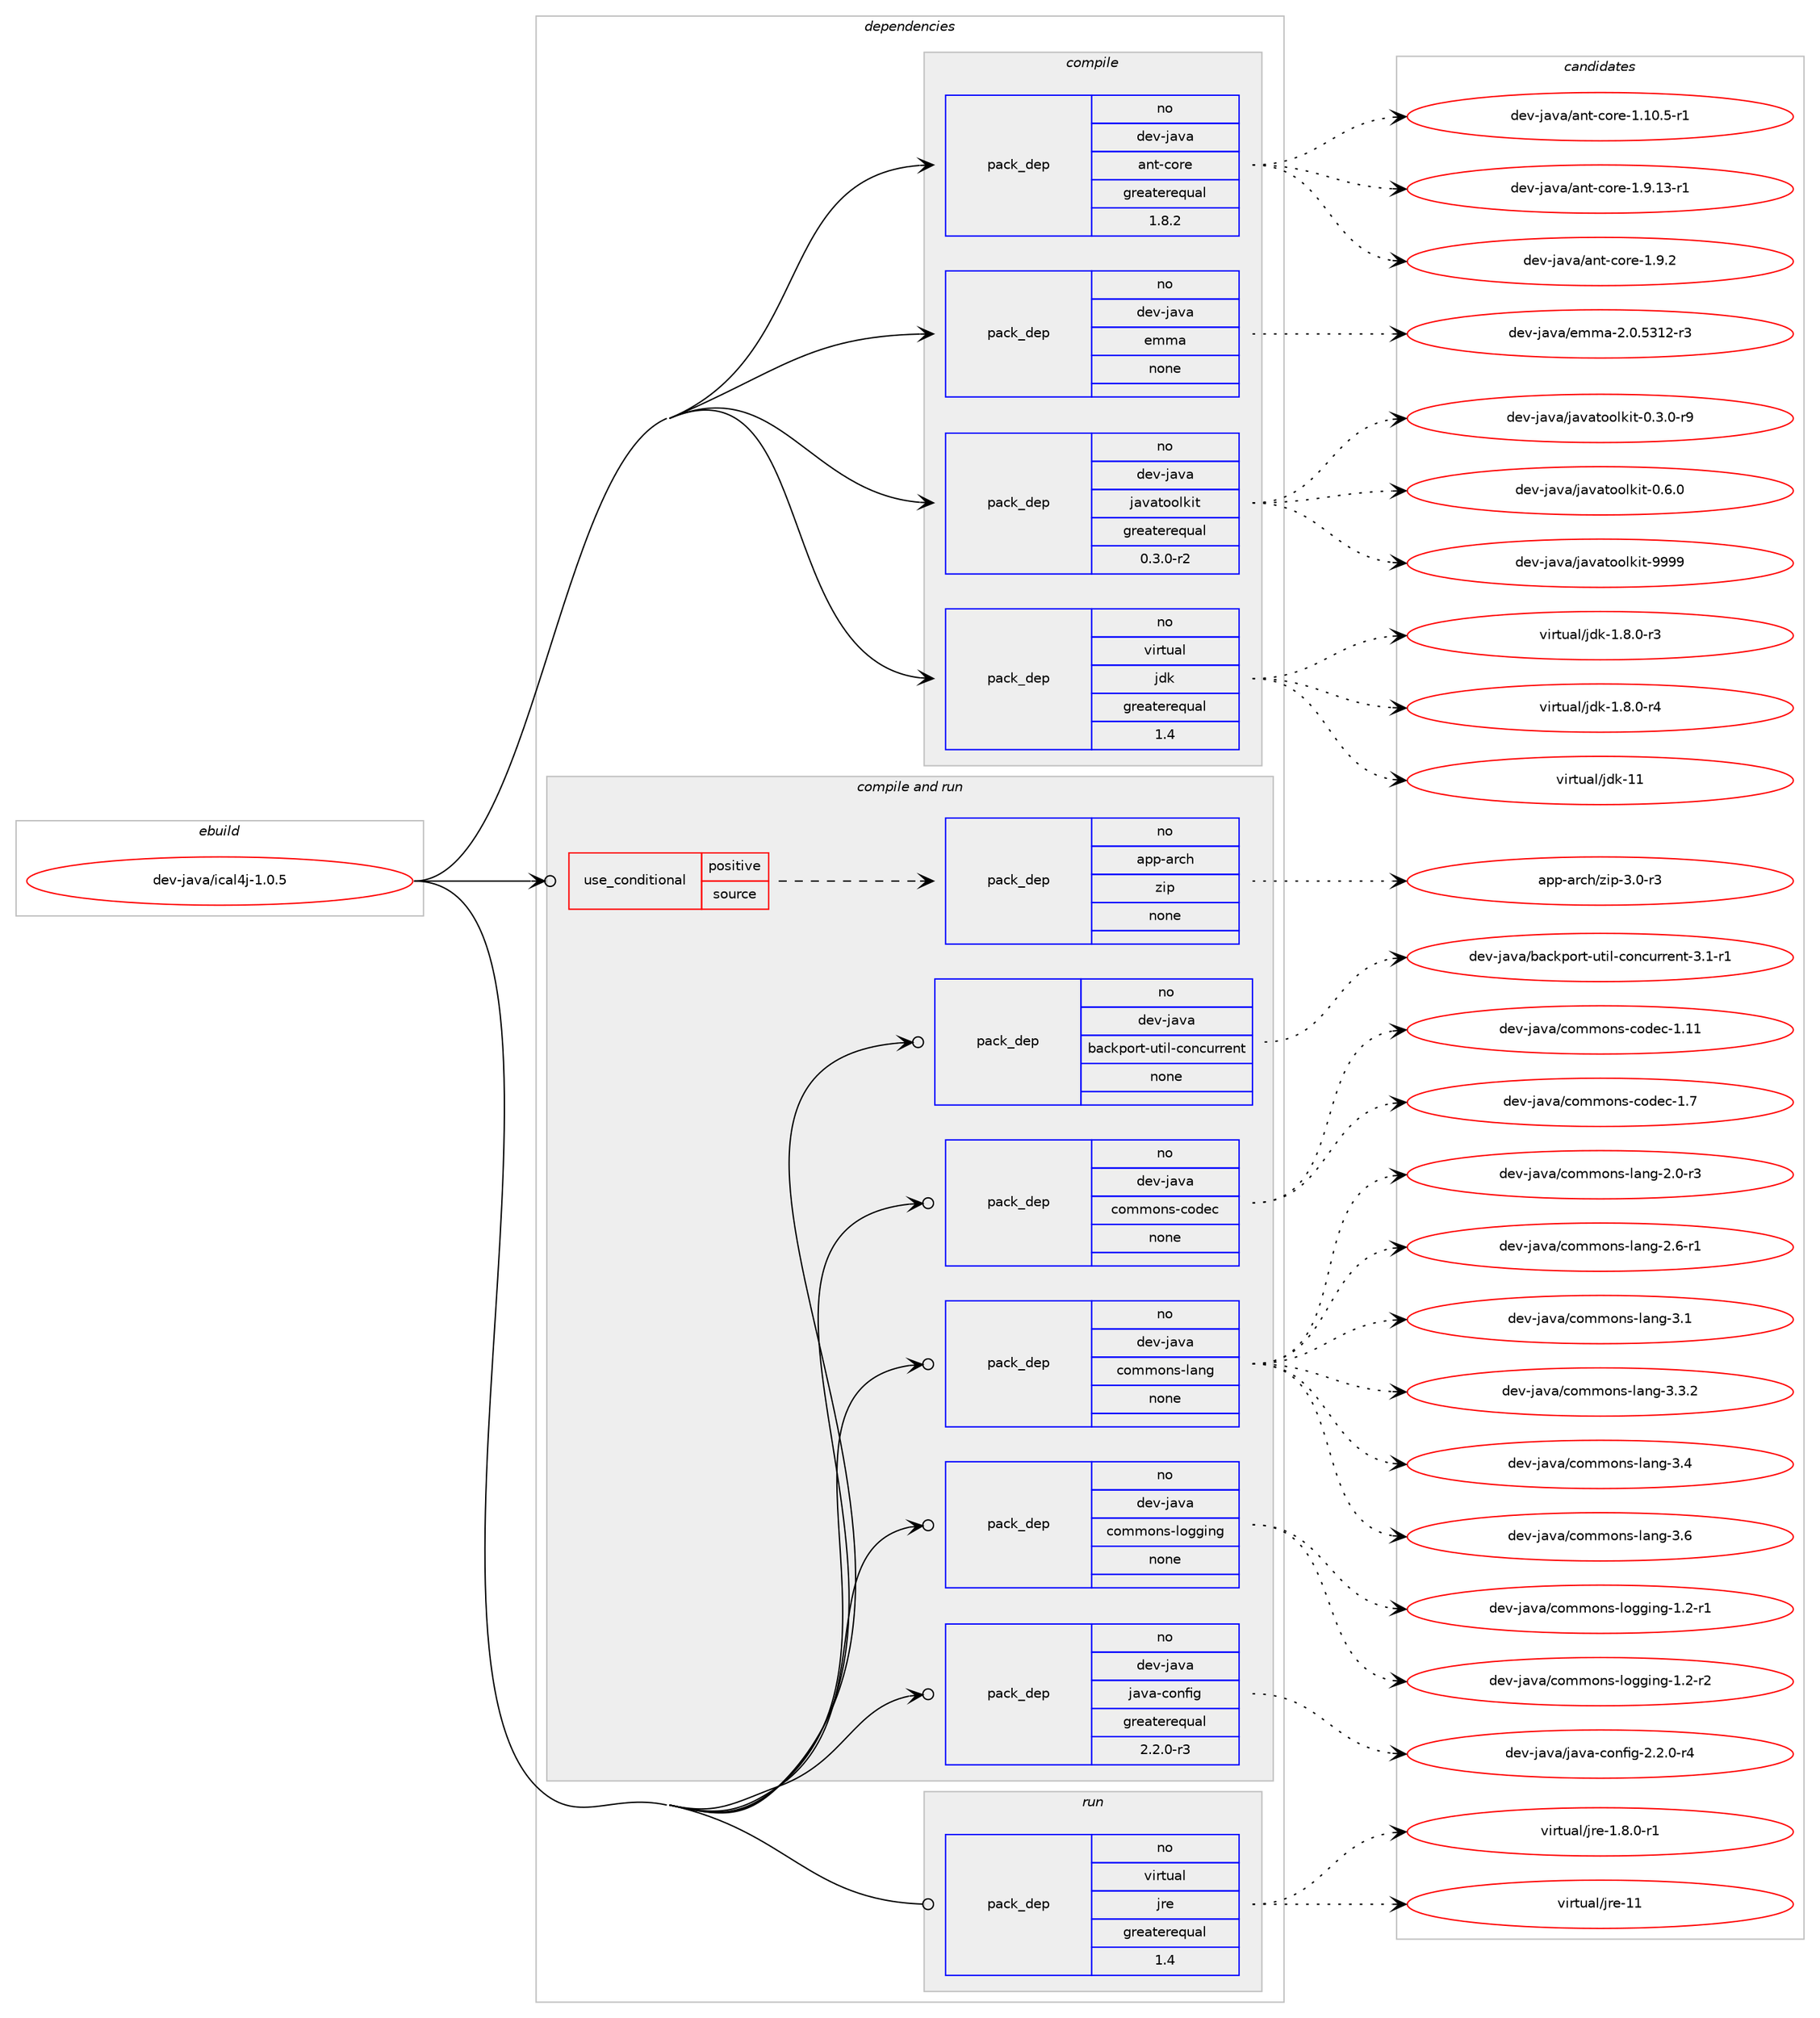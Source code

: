 digraph prolog {

# *************
# Graph options
# *************

newrank=true;
concentrate=true;
compound=true;
graph [rankdir=LR,fontname=Helvetica,fontsize=10,ranksep=1.5];#, ranksep=2.5, nodesep=0.2];
edge  [arrowhead=vee];
node  [fontname=Helvetica,fontsize=10];

# **********
# The ebuild
# **********

subgraph cluster_leftcol {
color=gray;
rank=same;
label=<<i>ebuild</i>>;
id [label="dev-java/ical4j-1.0.5", color=red, width=4, href="../dev-java/ical4j-1.0.5.svg"];
}

# ****************
# The dependencies
# ****************

subgraph cluster_midcol {
color=gray;
label=<<i>dependencies</i>>;
subgraph cluster_compile {
fillcolor="#eeeeee";
style=filled;
label=<<i>compile</i>>;
subgraph pack967881 {
dependency1353044 [label=<<TABLE BORDER="0" CELLBORDER="1" CELLSPACING="0" CELLPADDING="4" WIDTH="220"><TR><TD ROWSPAN="6" CELLPADDING="30">pack_dep</TD></TR><TR><TD WIDTH="110">no</TD></TR><TR><TD>dev-java</TD></TR><TR><TD>ant-core</TD></TR><TR><TD>greaterequal</TD></TR><TR><TD>1.8.2</TD></TR></TABLE>>, shape=none, color=blue];
}
id:e -> dependency1353044:w [weight=20,style="solid",arrowhead="vee"];
subgraph pack967882 {
dependency1353045 [label=<<TABLE BORDER="0" CELLBORDER="1" CELLSPACING="0" CELLPADDING="4" WIDTH="220"><TR><TD ROWSPAN="6" CELLPADDING="30">pack_dep</TD></TR><TR><TD WIDTH="110">no</TD></TR><TR><TD>dev-java</TD></TR><TR><TD>emma</TD></TR><TR><TD>none</TD></TR><TR><TD></TD></TR></TABLE>>, shape=none, color=blue];
}
id:e -> dependency1353045:w [weight=20,style="solid",arrowhead="vee"];
subgraph pack967883 {
dependency1353046 [label=<<TABLE BORDER="0" CELLBORDER="1" CELLSPACING="0" CELLPADDING="4" WIDTH="220"><TR><TD ROWSPAN="6" CELLPADDING="30">pack_dep</TD></TR><TR><TD WIDTH="110">no</TD></TR><TR><TD>dev-java</TD></TR><TR><TD>javatoolkit</TD></TR><TR><TD>greaterequal</TD></TR><TR><TD>0.3.0-r2</TD></TR></TABLE>>, shape=none, color=blue];
}
id:e -> dependency1353046:w [weight=20,style="solid",arrowhead="vee"];
subgraph pack967884 {
dependency1353047 [label=<<TABLE BORDER="0" CELLBORDER="1" CELLSPACING="0" CELLPADDING="4" WIDTH="220"><TR><TD ROWSPAN="6" CELLPADDING="30">pack_dep</TD></TR><TR><TD WIDTH="110">no</TD></TR><TR><TD>virtual</TD></TR><TR><TD>jdk</TD></TR><TR><TD>greaterequal</TD></TR><TR><TD>1.4</TD></TR></TABLE>>, shape=none, color=blue];
}
id:e -> dependency1353047:w [weight=20,style="solid",arrowhead="vee"];
}
subgraph cluster_compileandrun {
fillcolor="#eeeeee";
style=filled;
label=<<i>compile and run</i>>;
subgraph cond362733 {
dependency1353048 [label=<<TABLE BORDER="0" CELLBORDER="1" CELLSPACING="0" CELLPADDING="4"><TR><TD ROWSPAN="3" CELLPADDING="10">use_conditional</TD></TR><TR><TD>positive</TD></TR><TR><TD>source</TD></TR></TABLE>>, shape=none, color=red];
subgraph pack967885 {
dependency1353049 [label=<<TABLE BORDER="0" CELLBORDER="1" CELLSPACING="0" CELLPADDING="4" WIDTH="220"><TR><TD ROWSPAN="6" CELLPADDING="30">pack_dep</TD></TR><TR><TD WIDTH="110">no</TD></TR><TR><TD>app-arch</TD></TR><TR><TD>zip</TD></TR><TR><TD>none</TD></TR><TR><TD></TD></TR></TABLE>>, shape=none, color=blue];
}
dependency1353048:e -> dependency1353049:w [weight=20,style="dashed",arrowhead="vee"];
}
id:e -> dependency1353048:w [weight=20,style="solid",arrowhead="odotvee"];
subgraph pack967886 {
dependency1353050 [label=<<TABLE BORDER="0" CELLBORDER="1" CELLSPACING="0" CELLPADDING="4" WIDTH="220"><TR><TD ROWSPAN="6" CELLPADDING="30">pack_dep</TD></TR><TR><TD WIDTH="110">no</TD></TR><TR><TD>dev-java</TD></TR><TR><TD>backport-util-concurrent</TD></TR><TR><TD>none</TD></TR><TR><TD></TD></TR></TABLE>>, shape=none, color=blue];
}
id:e -> dependency1353050:w [weight=20,style="solid",arrowhead="odotvee"];
subgraph pack967887 {
dependency1353051 [label=<<TABLE BORDER="0" CELLBORDER="1" CELLSPACING="0" CELLPADDING="4" WIDTH="220"><TR><TD ROWSPAN="6" CELLPADDING="30">pack_dep</TD></TR><TR><TD WIDTH="110">no</TD></TR><TR><TD>dev-java</TD></TR><TR><TD>commons-codec</TD></TR><TR><TD>none</TD></TR><TR><TD></TD></TR></TABLE>>, shape=none, color=blue];
}
id:e -> dependency1353051:w [weight=20,style="solid",arrowhead="odotvee"];
subgraph pack967888 {
dependency1353052 [label=<<TABLE BORDER="0" CELLBORDER="1" CELLSPACING="0" CELLPADDING="4" WIDTH="220"><TR><TD ROWSPAN="6" CELLPADDING="30">pack_dep</TD></TR><TR><TD WIDTH="110">no</TD></TR><TR><TD>dev-java</TD></TR><TR><TD>commons-lang</TD></TR><TR><TD>none</TD></TR><TR><TD></TD></TR></TABLE>>, shape=none, color=blue];
}
id:e -> dependency1353052:w [weight=20,style="solid",arrowhead="odotvee"];
subgraph pack967889 {
dependency1353053 [label=<<TABLE BORDER="0" CELLBORDER="1" CELLSPACING="0" CELLPADDING="4" WIDTH="220"><TR><TD ROWSPAN="6" CELLPADDING="30">pack_dep</TD></TR><TR><TD WIDTH="110">no</TD></TR><TR><TD>dev-java</TD></TR><TR><TD>commons-logging</TD></TR><TR><TD>none</TD></TR><TR><TD></TD></TR></TABLE>>, shape=none, color=blue];
}
id:e -> dependency1353053:w [weight=20,style="solid",arrowhead="odotvee"];
subgraph pack967890 {
dependency1353054 [label=<<TABLE BORDER="0" CELLBORDER="1" CELLSPACING="0" CELLPADDING="4" WIDTH="220"><TR><TD ROWSPAN="6" CELLPADDING="30">pack_dep</TD></TR><TR><TD WIDTH="110">no</TD></TR><TR><TD>dev-java</TD></TR><TR><TD>java-config</TD></TR><TR><TD>greaterequal</TD></TR><TR><TD>2.2.0-r3</TD></TR></TABLE>>, shape=none, color=blue];
}
id:e -> dependency1353054:w [weight=20,style="solid",arrowhead="odotvee"];
}
subgraph cluster_run {
fillcolor="#eeeeee";
style=filled;
label=<<i>run</i>>;
subgraph pack967891 {
dependency1353055 [label=<<TABLE BORDER="0" CELLBORDER="1" CELLSPACING="0" CELLPADDING="4" WIDTH="220"><TR><TD ROWSPAN="6" CELLPADDING="30">pack_dep</TD></TR><TR><TD WIDTH="110">no</TD></TR><TR><TD>virtual</TD></TR><TR><TD>jre</TD></TR><TR><TD>greaterequal</TD></TR><TR><TD>1.4</TD></TR></TABLE>>, shape=none, color=blue];
}
id:e -> dependency1353055:w [weight=20,style="solid",arrowhead="odot"];
}
}

# **************
# The candidates
# **************

subgraph cluster_choices {
rank=same;
color=gray;
label=<<i>candidates</i>>;

subgraph choice967881 {
color=black;
nodesep=1;
choice10010111845106971189747971101164599111114101454946494846534511449 [label="dev-java/ant-core-1.10.5-r1", color=red, width=4,href="../dev-java/ant-core-1.10.5-r1.svg"];
choice10010111845106971189747971101164599111114101454946574649514511449 [label="dev-java/ant-core-1.9.13-r1", color=red, width=4,href="../dev-java/ant-core-1.9.13-r1.svg"];
choice10010111845106971189747971101164599111114101454946574650 [label="dev-java/ant-core-1.9.2", color=red, width=4,href="../dev-java/ant-core-1.9.2.svg"];
dependency1353044:e -> choice10010111845106971189747971101164599111114101454946494846534511449:w [style=dotted,weight="100"];
dependency1353044:e -> choice10010111845106971189747971101164599111114101454946574649514511449:w [style=dotted,weight="100"];
dependency1353044:e -> choice10010111845106971189747971101164599111114101454946574650:w [style=dotted,weight="100"];
}
subgraph choice967882 {
color=black;
nodesep=1;
choice10010111845106971189747101109109974550464846535149504511451 [label="dev-java/emma-2.0.5312-r3", color=red, width=4,href="../dev-java/emma-2.0.5312-r3.svg"];
dependency1353045:e -> choice10010111845106971189747101109109974550464846535149504511451:w [style=dotted,weight="100"];
}
subgraph choice967883 {
color=black;
nodesep=1;
choice1001011184510697118974710697118971161111111081071051164548465146484511457 [label="dev-java/javatoolkit-0.3.0-r9", color=red, width=4,href="../dev-java/javatoolkit-0.3.0-r9.svg"];
choice100101118451069711897471069711897116111111108107105116454846544648 [label="dev-java/javatoolkit-0.6.0", color=red, width=4,href="../dev-java/javatoolkit-0.6.0.svg"];
choice1001011184510697118974710697118971161111111081071051164557575757 [label="dev-java/javatoolkit-9999", color=red, width=4,href="../dev-java/javatoolkit-9999.svg"];
dependency1353046:e -> choice1001011184510697118974710697118971161111111081071051164548465146484511457:w [style=dotted,weight="100"];
dependency1353046:e -> choice100101118451069711897471069711897116111111108107105116454846544648:w [style=dotted,weight="100"];
dependency1353046:e -> choice1001011184510697118974710697118971161111111081071051164557575757:w [style=dotted,weight="100"];
}
subgraph choice967884 {
color=black;
nodesep=1;
choice11810511411611797108471061001074549465646484511451 [label="virtual/jdk-1.8.0-r3", color=red, width=4,href="../virtual/jdk-1.8.0-r3.svg"];
choice11810511411611797108471061001074549465646484511452 [label="virtual/jdk-1.8.0-r4", color=red, width=4,href="../virtual/jdk-1.8.0-r4.svg"];
choice1181051141161179710847106100107454949 [label="virtual/jdk-11", color=red, width=4,href="../virtual/jdk-11.svg"];
dependency1353047:e -> choice11810511411611797108471061001074549465646484511451:w [style=dotted,weight="100"];
dependency1353047:e -> choice11810511411611797108471061001074549465646484511452:w [style=dotted,weight="100"];
dependency1353047:e -> choice1181051141161179710847106100107454949:w [style=dotted,weight="100"];
}
subgraph choice967885 {
color=black;
nodesep=1;
choice9711211245971149910447122105112455146484511451 [label="app-arch/zip-3.0-r3", color=red, width=4,href="../app-arch/zip-3.0-r3.svg"];
dependency1353049:e -> choice9711211245971149910447122105112455146484511451:w [style=dotted,weight="100"];
}
subgraph choice967886 {
color=black;
nodesep=1;
choice1001011184510697118974798979910711211111411645117116105108459911111099117114114101110116455146494511449 [label="dev-java/backport-util-concurrent-3.1-r1", color=red, width=4,href="../dev-java/backport-util-concurrent-3.1-r1.svg"];
dependency1353050:e -> choice1001011184510697118974798979910711211111411645117116105108459911111099117114114101110116455146494511449:w [style=dotted,weight="100"];
}
subgraph choice967887 {
color=black;
nodesep=1;
choice10010111845106971189747991111091091111101154599111100101994549464949 [label="dev-java/commons-codec-1.11", color=red, width=4,href="../dev-java/commons-codec-1.11.svg"];
choice100101118451069711897479911110910911111011545991111001019945494655 [label="dev-java/commons-codec-1.7", color=red, width=4,href="../dev-java/commons-codec-1.7.svg"];
dependency1353051:e -> choice10010111845106971189747991111091091111101154599111100101994549464949:w [style=dotted,weight="100"];
dependency1353051:e -> choice100101118451069711897479911110910911111011545991111001019945494655:w [style=dotted,weight="100"];
}
subgraph choice967888 {
color=black;
nodesep=1;
choice10010111845106971189747991111091091111101154510897110103455046484511451 [label="dev-java/commons-lang-2.0-r3", color=red, width=4,href="../dev-java/commons-lang-2.0-r3.svg"];
choice10010111845106971189747991111091091111101154510897110103455046544511449 [label="dev-java/commons-lang-2.6-r1", color=red, width=4,href="../dev-java/commons-lang-2.6-r1.svg"];
choice1001011184510697118974799111109109111110115451089711010345514649 [label="dev-java/commons-lang-3.1", color=red, width=4,href="../dev-java/commons-lang-3.1.svg"];
choice10010111845106971189747991111091091111101154510897110103455146514650 [label="dev-java/commons-lang-3.3.2", color=red, width=4,href="../dev-java/commons-lang-3.3.2.svg"];
choice1001011184510697118974799111109109111110115451089711010345514652 [label="dev-java/commons-lang-3.4", color=red, width=4,href="../dev-java/commons-lang-3.4.svg"];
choice1001011184510697118974799111109109111110115451089711010345514654 [label="dev-java/commons-lang-3.6", color=red, width=4,href="../dev-java/commons-lang-3.6.svg"];
dependency1353052:e -> choice10010111845106971189747991111091091111101154510897110103455046484511451:w [style=dotted,weight="100"];
dependency1353052:e -> choice10010111845106971189747991111091091111101154510897110103455046544511449:w [style=dotted,weight="100"];
dependency1353052:e -> choice1001011184510697118974799111109109111110115451089711010345514649:w [style=dotted,weight="100"];
dependency1353052:e -> choice10010111845106971189747991111091091111101154510897110103455146514650:w [style=dotted,weight="100"];
dependency1353052:e -> choice1001011184510697118974799111109109111110115451089711010345514652:w [style=dotted,weight="100"];
dependency1353052:e -> choice1001011184510697118974799111109109111110115451089711010345514654:w [style=dotted,weight="100"];
}
subgraph choice967889 {
color=black;
nodesep=1;
choice100101118451069711897479911110910911111011545108111103103105110103454946504511449 [label="dev-java/commons-logging-1.2-r1", color=red, width=4,href="../dev-java/commons-logging-1.2-r1.svg"];
choice100101118451069711897479911110910911111011545108111103103105110103454946504511450 [label="dev-java/commons-logging-1.2-r2", color=red, width=4,href="../dev-java/commons-logging-1.2-r2.svg"];
dependency1353053:e -> choice100101118451069711897479911110910911111011545108111103103105110103454946504511449:w [style=dotted,weight="100"];
dependency1353053:e -> choice100101118451069711897479911110910911111011545108111103103105110103454946504511450:w [style=dotted,weight="100"];
}
subgraph choice967890 {
color=black;
nodesep=1;
choice10010111845106971189747106971189745991111101021051034550465046484511452 [label="dev-java/java-config-2.2.0-r4", color=red, width=4,href="../dev-java/java-config-2.2.0-r4.svg"];
dependency1353054:e -> choice10010111845106971189747106971189745991111101021051034550465046484511452:w [style=dotted,weight="100"];
}
subgraph choice967891 {
color=black;
nodesep=1;
choice11810511411611797108471061141014549465646484511449 [label="virtual/jre-1.8.0-r1", color=red, width=4,href="../virtual/jre-1.8.0-r1.svg"];
choice1181051141161179710847106114101454949 [label="virtual/jre-11", color=red, width=4,href="../virtual/jre-11.svg"];
dependency1353055:e -> choice11810511411611797108471061141014549465646484511449:w [style=dotted,weight="100"];
dependency1353055:e -> choice1181051141161179710847106114101454949:w [style=dotted,weight="100"];
}
}

}
